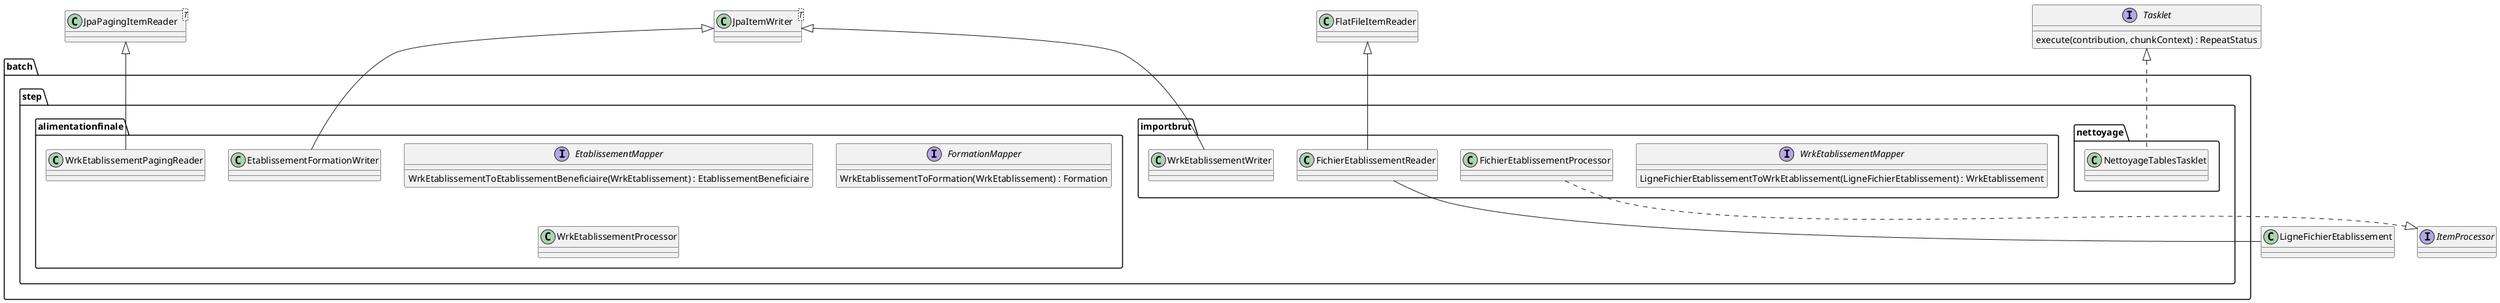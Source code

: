 @startuml


package "batch"{

    package "step"{

        package "nettoyage"{
            class NettoyageTablesTasklet{}
        }

        package "importbrut"{
            interface WrkEtablissementMapper{
                 LigneFichierEtablissementToWrkEtablissement(LigneFichierEtablissement) : WrkEtablissement
            }
            class FichierEtablissementReader{}
            class FichierEtablissementProcessor{}
            class WrkEtablissementWriter{}
        }

        package "alimentationfinale"{
            interface EtablissementMapper{
                 WrkEtablissementToEtablissementBeneficiaire(WrkEtablissement) : EtablissementBeneficiaire
            }
            interface FormationMapper{
                 WrkEtablissementToFormation(WrkEtablissement) : Formation
            }
            class WrkEtablissementPagingReader{}
            class WrkEtablissementProcessor{}
            class EtablissementFormationWriter{}
        }
    }
}

class JpaPagingItemReader<T>{}

class JpaItemWriter<T>{}

interface Tasklet{
    execute(contribution, chunkContext) : RepeatStatus
}

class FlatFileItemReader{}

interface ItemProcessor{}

class JpaItemWriter{}

NettoyageTablesTasklet .U.|> Tasklet
FichierEtablissementReader -U-|> FlatFileItemReader
FichierEtablissementProcessor ..|> ItemProcessor
WrkEtablissementWriter --|> JpaItemWriter
WrkEtablissementPagingReader -U-|> JpaPagingItemReader
EtablissementFormationWriter -U-|> JpaItemWriter
FichierEtablissementReader -- LigneFichierEtablissement

@enduml